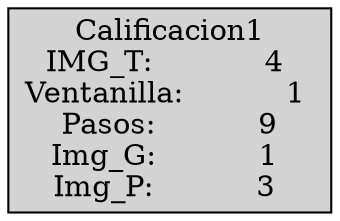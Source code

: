  digraph colac {
     node [shape=box, style=filled];
 rankdir = LR;
      "Node           1 " [label="Calificacion1\nIMG_T:            4 \nVentanilla:           1 \n Pasos:           9 \nImg_G:           1 \nImg_P:           3 ", shape=box];
 }
